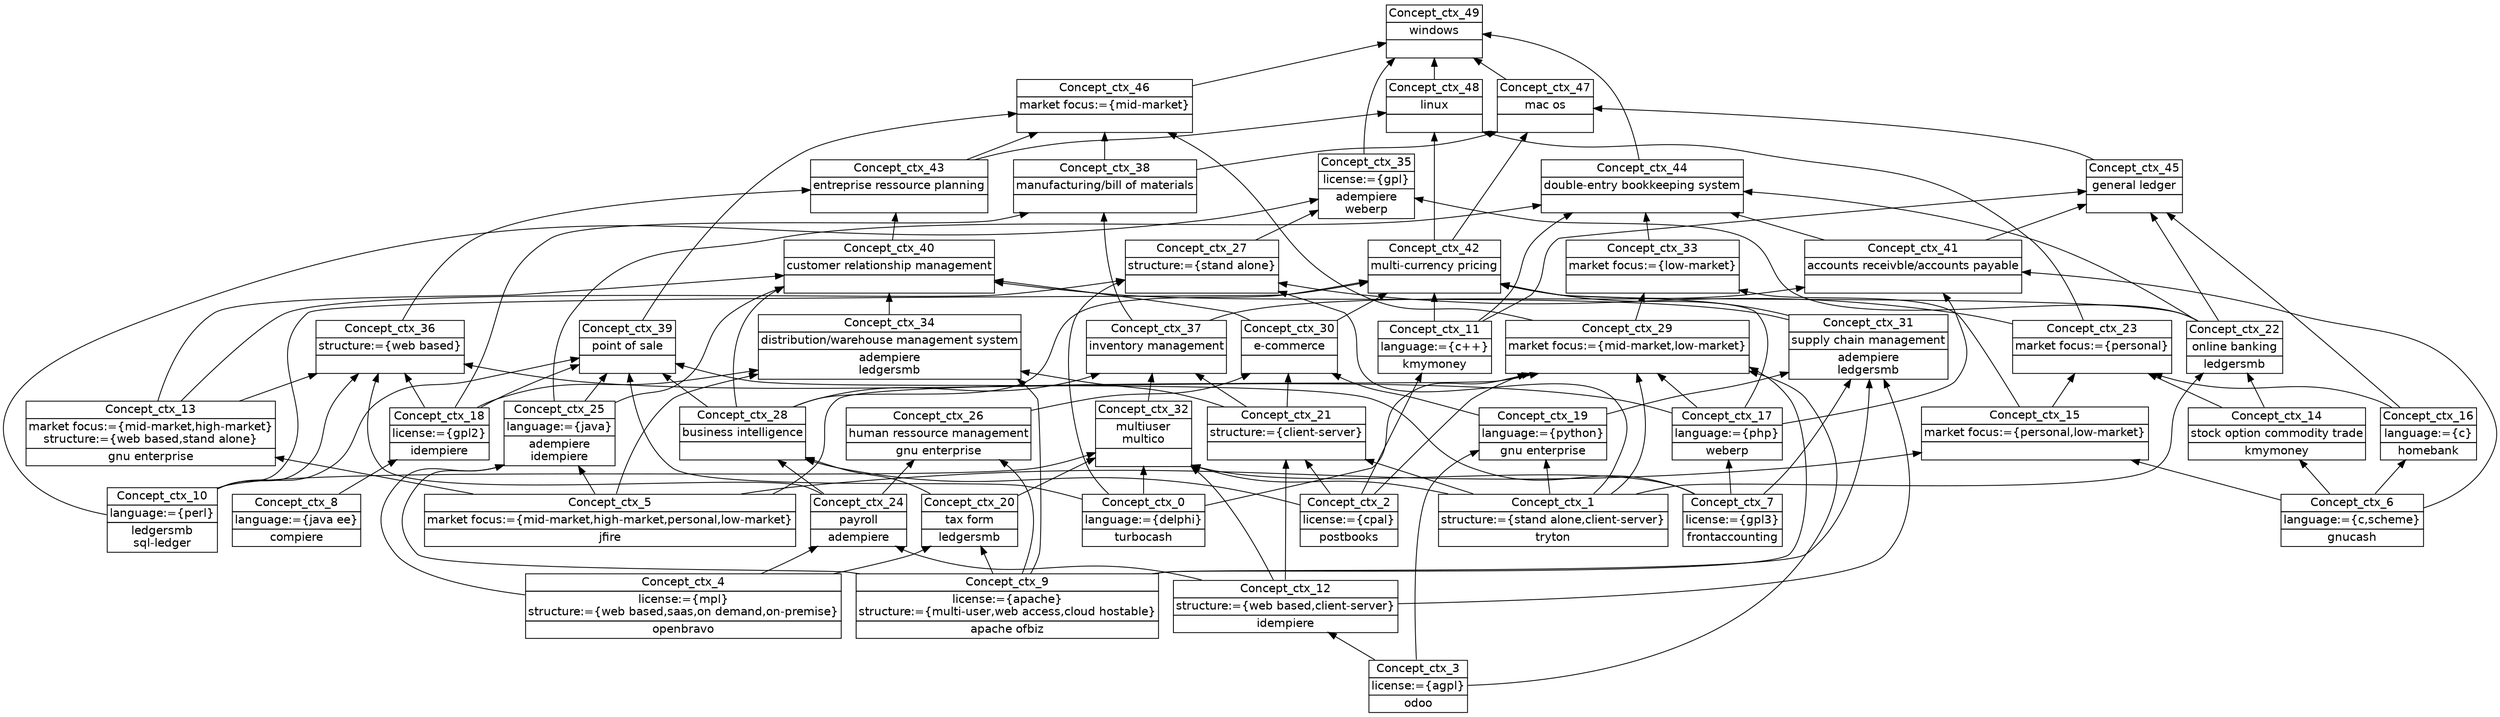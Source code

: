 digraph G { 
	rankdir=BT;
	margin=0;
	node [margin="0.03,0.03",fontname="DejaVu Sans"];
	ranksep=0.3;
	nodesep=0.2;
//graph[label="name:ctx,concept number:50,object number:18,attribute number:54"
0 [shape=none,label=<<table border="0" cellborder="1" cellspacing="0" port="p"><tr><td>Concept_ctx_7</td></tr><tr><td>license:={gpl3}<br/></td></tr><tr><td>frontaccounting<br/></td></tr></table>>];
16 [shape=none,label=<<table border="0" cellborder="1" cellspacing="0" port="p"><tr><td>Concept_ctx_5</td></tr><tr><td>market focus:={mid-market,high-market,personal,low-market}<br/></td></tr><tr><td>jfire<br/></td></tr></table>>];
2 [shape=none,label=<<table border="0" cellborder="1" cellspacing="0" port="p"><tr><td>Concept_ctx_9</td></tr><tr><td>license:={apache}<br/>structure:={multi-user,web access,cloud hostable}<br/></td></tr><tr><td>apache ofbiz<br/></td></tr></table>>];
3 [shape=none,label=<<table border="0" cellborder="1" cellspacing="0" port="p"><tr><td>Concept_ctx_2</td></tr><tr><td>license:={cpal}<br/></td></tr><tr><td>postbooks<br/></td></tr></table>>];
39 [shape=none,label=<<table border="0" cellborder="1" cellspacing="0" port="p"><tr><td>Concept_ctx_1</td></tr><tr><td>structure:={stand alone,client-server}<br/></td></tr><tr><td>tryton<br/></td></tr></table>>];
4 [shape=none,label=<<table border="0" cellborder="1" cellspacing="0" port="p"><tr><td>Concept_ctx_4</td></tr><tr><td>license:={mpl}<br/>structure:={web based,saas,on demand,on-premise}<br/></td></tr><tr><td>openbravo<br/></td></tr></table>>];
41 [shape=none,label=<<table border="0" cellborder="1" cellspacing="0" port="p"><tr><td>Concept_ctx_0</td></tr><tr><td>language:={delphi}<br/></td></tr><tr><td>turbocash<br/></td></tr></table>>];
46 [shape=none,label=<<table border="0" cellborder="1" cellspacing="0" port="p"><tr><td>Concept_ctx_8</td></tr><tr><td>language:={java ee}<br/></td></tr><tr><td>compiere<br/></td></tr></table>>];
6 [shape=none,label=<<table border="0" cellborder="1" cellspacing="0" port="p"><tr><td>Concept_ctx_3</td></tr><tr><td>license:={agpl}<br/></td></tr><tr><td>odoo<br/></td></tr></table>>];
13 [shape=none,label=<<table border="0" cellborder="1" cellspacing="0" port="p"><tr><td>Concept_ctx_13</td></tr><tr><td>market focus:={mid-market,high-market}<br/>structure:={web based,stand alone}<br/></td></tr><tr><td>gnu enterprise<br/></td></tr></table>>];
15 [shape=none,label=<<table border="0" cellborder="1" cellspacing="0" port="p"><tr><td>Concept_ctx_15</td></tr><tr><td>market focus:={personal,low-market}<br/></td></tr><tr><td><br/></td></tr></table>>];
24 [shape=none,label=<<table border="0" cellborder="1" cellspacing="0" port="p"><tr><td>Concept_ctx_14</td></tr><tr><td>stock option commodity trade<br/></td></tr><tr><td>kmymoney<br/></td></tr></table>>];
40 [shape=none,label=<<table border="0" cellborder="1" cellspacing="0" port="p"><tr><td>Concept_ctx_12</td></tr><tr><td>structure:={web based,client-server}<br/></td></tr><tr><td>idempiere<br/></td></tr></table>>];
43 [shape=none,label=<<table border="0" cellborder="1" cellspacing="0" port="p"><tr><td>Concept_ctx_11</td></tr><tr><td>language:={c++}<br/></td></tr><tr><td>kmymoney<br/></td></tr></table>>];
45 [shape=none,label=<<table border="0" cellborder="1" cellspacing="0" port="p"><tr><td>Concept_ctx_16</td></tr><tr><td>language:={c}<br/></td></tr><tr><td>homebank<br/></td></tr></table>>];
47 [shape=none,label=<<table border="0" cellborder="1" cellspacing="0" port="p"><tr><td>Concept_ctx_17</td></tr><tr><td>language:={php}<br/></td></tr><tr><td>weberp<br/></td></tr></table>>];
48 [shape=none,label=<<table border="0" cellborder="1" cellspacing="0" port="p"><tr><td>Concept_ctx_10</td></tr><tr><td>language:={perl}<br/></td></tr><tr><td>ledgersmb<br/>sql-ledger<br/></td></tr></table>>];
5 [shape=none,label=<<table border="0" cellborder="1" cellspacing="0" port="p"><tr><td>Concept_ctx_18</td></tr><tr><td>license:={gpl2}<br/></td></tr><tr><td>idempiere<br/></td></tr></table>>];
35 [shape=none,label=<<table border="0" cellborder="1" cellspacing="0" port="p"><tr><td>Concept_ctx_20</td></tr><tr><td>tax form<br/></td></tr><tr><td>ledgersmb<br/></td></tr></table>>];
42 [shape=none,label=<<table border="0" cellborder="1" cellspacing="0" port="p"><tr><td>Concept_ctx_19</td></tr><tr><td>language:={python}<br/></td></tr><tr><td>gnu enterprise<br/></td></tr></table>>];
11 [shape=none,label=<<table border="0" cellborder="1" cellspacing="0" port="p"><tr><td>Concept_ctx_23</td></tr><tr><td>market focus:={personal}<br/></td></tr><tr><td><br/></td></tr></table>>];
21 [shape=none,label=<<table border="0" cellborder="1" cellspacing="0" port="p"><tr><td>Concept_ctx_22</td></tr><tr><td>online banking<br/></td></tr><tr><td>ledgersmb<br/></td></tr></table>>];
25 [shape=none,label=<<table border="0" cellborder="1" cellspacing="0" port="p"><tr><td>Concept_ctx_24</td></tr><tr><td>payroll<br/></td></tr><tr><td>adempiere<br/></td></tr></table>>];
38 [shape=none,label=<<table border="0" cellborder="1" cellspacing="0" port="p"><tr><td>Concept_ctx_21</td></tr><tr><td>structure:={client-server}<br/></td></tr><tr><td><br/></td></tr></table>>];
44 [shape=none,label=<<table border="0" cellborder="1" cellspacing="0" port="p"><tr><td>Concept_ctx_25</td></tr><tr><td>language:={java}<br/></td></tr><tr><td>adempiere<br/>idempiere<br/></td></tr></table>>];
29 [shape=none,label=<<table border="0" cellborder="1" cellspacing="0" port="p"><tr><td>Concept_ctx_26</td></tr><tr><td>human ressource management<br/></td></tr><tr><td>gnu enterprise<br/></td></tr></table>>];
28 [shape=none,label=<<table border="0" cellborder="1" cellspacing="0" port="p"><tr><td>Concept_ctx_28</td></tr><tr><td>business intelligence<br/></td></tr><tr><td><br/></td></tr></table>>];
37 [shape=none,label=<<table border="0" cellborder="1" cellspacing="0" port="p"><tr><td>Concept_ctx_27</td></tr><tr><td>structure:={stand alone}<br/></td></tr><tr><td><br/></td></tr></table>>];
14 [shape=none,label=<<table border="0" cellborder="1" cellspacing="0" port="p"><tr><td>Concept_ctx_29</td></tr><tr><td>market focus:={mid-market,low-market}<br/></td></tr><tr><td><br/></td></tr></table>>];
23 [shape=none,label=<<table border="0" cellborder="1" cellspacing="0" port="p"><tr><td>Concept_ctx_30</td></tr><tr><td>e-commerce<br/></td></tr><tr><td><br/></td></tr></table>>];
31 [shape=none,label=<<table border="0" cellborder="1" cellspacing="0" port="p"><tr><td>Concept_ctx_31</td></tr><tr><td>supply chain management<br/></td></tr><tr><td>adempiere<br/>ledgersmb<br/></td></tr></table>>];
12 [shape=none,label=<<table border="0" cellborder="1" cellspacing="0" port="p"><tr><td>Concept_ctx_33</td></tr><tr><td>market focus:={low-market}<br/></td></tr><tr><td><br/></td></tr></table>>];
33 [shape=none,label=<<table border="0" cellborder="1" cellspacing="0" port="p"><tr><td>Concept_ctx_34</td></tr><tr><td>distribution/warehouse management system<br/></td></tr><tr><td>adempiere<br/>ledgersmb<br/></td></tr></table>>];
34 [shape=none,label=<<table border="0" cellborder="1" cellspacing="0" port="p"><tr><td>Concept_ctx_32</td></tr><tr><td>multiuser<br/>multico<br/></td></tr><tr><td><br/></td></tr></table>>];
1 [shape=none,label=<<table border="0" cellborder="1" cellspacing="0" port="p"><tr><td>Concept_ctx_35</td></tr><tr><td>license:={gpl}<br/></td></tr><tr><td>adempiere<br/>weberp<br/></td></tr></table>>];
32 [shape=none,label=<<table border="0" cellborder="1" cellspacing="0" port="p"><tr><td>Concept_ctx_37</td></tr><tr><td>inventory management<br/></td></tr><tr><td><br/></td></tr></table>>];
36 [shape=none,label=<<table border="0" cellborder="1" cellspacing="0" port="p"><tr><td>Concept_ctx_36</td></tr><tr><td>structure:={web based}<br/></td></tr><tr><td><br/></td></tr></table>>];
22 [shape=none,label=<<table border="0" cellborder="1" cellspacing="0" port="p"><tr><td>Concept_ctx_39</td></tr><tr><td>point of sale<br/></td></tr><tr><td><br/></td></tr></table>>];
27 [shape=none,label=<<table border="0" cellborder="1" cellspacing="0" port="p"><tr><td>Concept_ctx_40</td></tr><tr><td>customer relationship management<br/></td></tr><tr><td><br/></td></tr></table>>];
30 [shape=none,label=<<table border="0" cellborder="1" cellspacing="0" port="p"><tr><td>Concept_ctx_38</td></tr><tr><td>manufacturing/bill of materials<br/></td></tr><tr><td><br/></td></tr></table>>];
18 [shape=none,label=<<table border="0" cellborder="1" cellspacing="0" port="p"><tr><td>Concept_ctx_41</td></tr><tr><td>accounts receivble/accounts payable<br/></td></tr><tr><td><br/></td></tr></table>>];
20 [shape=none,label=<<table border="0" cellborder="1" cellspacing="0" port="p"><tr><td>Concept_ctx_42</td></tr><tr><td>multi-currency pricing<br/></td></tr><tr><td><br/></td></tr></table>>];
26 [shape=none,label=<<table border="0" cellborder="1" cellspacing="0" port="p"><tr><td>Concept_ctx_43</td></tr><tr><td>entreprise ressource planning<br/></td></tr><tr><td><br/></td></tr></table>>];
10 [shape=none,label=<<table border="0" cellborder="1" cellspacing="0" port="p"><tr><td>Concept_ctx_46</td></tr><tr><td>market focus:={mid-market}<br/></td></tr><tr><td><br/></td></tr></table>>];
17 [shape=none,label=<<table border="0" cellborder="1" cellspacing="0" port="p"><tr><td>Concept_ctx_45</td></tr><tr><td>general ledger<br/></td></tr><tr><td><br/></td></tr></table>>];
19 [shape=none,label=<<table border="0" cellborder="1" cellspacing="0" port="p"><tr><td>Concept_ctx_44</td></tr><tr><td>double-entry bookkeeping system<br/></td></tr><tr><td><br/></td></tr></table>>];
8 [shape=none,label=<<table border="0" cellborder="1" cellspacing="0" port="p"><tr><td>Concept_ctx_47</td></tr><tr><td>mac os<br/></td></tr><tr><td><br/></td></tr></table>>];
9 [shape=none,label=<<table border="0" cellborder="1" cellspacing="0" port="p"><tr><td>Concept_ctx_48</td></tr><tr><td>linux<br/></td></tr><tr><td><br/></td></tr></table>>];
7 [shape=none,label=<<table border="0" cellborder="1" cellspacing="0" port="p"><tr><td>Concept_ctx_49</td></tr><tr><td>windows<br/></td></tr><tr><td><br/></td></tr></table>>];
49 [shape=none,label=<<table border="0" cellborder="1" cellspacing="0" port="p"><tr><td>Concept_ctx_6</td></tr><tr><td>language:={c,scheme}<br/></td></tr><tr><td>gnucash<br/></td></tr></table>>];
	16:p -> 13:p
	16:p -> 15:p
	49:p -> 15:p
	49:p -> 24:p
	6:p -> 40:p
	3:p -> 43:p
	49:p -> 45:p
	0:p -> 47:p
	46:p -> 5:p
	4:p -> 35:p
	2:p -> 35:p
	6:p -> 42:p
	39:p -> 42:p
	45:p -> 11:p
	24:p -> 11:p
	15:p -> 11:p
	24:p -> 21:p
	39:p -> 21:p
	4:p -> 25:p
	40:p -> 25:p
	40:p -> 38:p
	39:p -> 38:p
	3:p -> 38:p
	4:p -> 44:p
	16:p -> 44:p
	2:p -> 44:p
	25:p -> 29:p
	2:p -> 29:p
	25:p -> 28:p
	35:p -> 28:p
	3:p -> 28:p
	13:p -> 37:p
	39:p -> 37:p
	41:p -> 37:p
	11:p -> 37:p
	16:p -> 14:p
	2:p -> 14:p
	3:p -> 14:p
	47:p -> 14:p
	39:p -> 14:p
	6:p -> 14:p
	41:p -> 14:p
	29:p -> 23:p
	38:p -> 23:p
	42:p -> 23:p
	40:p -> 31:p
	42:p -> 31:p
	0:p -> 31:p
	2:p -> 31:p
	15:p -> 12:p
	14:p -> 12:p
	16:p -> 33:p
	38:p -> 33:p
	5:p -> 33:p
	2:p -> 33:p
	40:p -> 34:p
	39:p -> 34:p
	48:p -> 34:p
	35:p -> 34:p
	0:p -> 34:p
	41:p -> 34:p
	21:p -> 1:p
	37:p -> 1:p
	48:p -> 1:p
	38:p -> 32:p
	28:p -> 32:p
	34:p -> 32:p
	47:p -> 36:p
	25:p -> 36:p
	13:p -> 36:p
	48:p -> 36:p
	5:p -> 36:p
	44:p -> 22:p
	48:p -> 22:p
	5:p -> 22:p
	28:p -> 22:p
	0:p -> 22:p
	41:p -> 22:p
	33:p -> 27:p
	23:p -> 27:p
	13:p -> 27:p
	28:p -> 27:p
	31:p -> 27:p
	44:p -> 27:p
	5:p -> 30:p
	32:p -> 30:p
	47:p -> 18:p
	32:p -> 18:p
	49:p -> 18:p
	43:p -> 20:p
	47:p -> 20:p
	21:p -> 20:p
	23:p -> 20:p
	48:p -> 20:p
	28:p -> 20:p
	31:p -> 20:p
	36:p -> 26:p
	27:p -> 26:p
	22:p -> 10:p
	26:p -> 10:p
	30:p -> 10:p
	14:p -> 10:p
	18:p -> 17:p
	21:p -> 17:p
	45:p -> 17:p
	43:p -> 17:p
	12:p -> 19:p
	18:p -> 19:p
	21:p -> 19:p
	43:p -> 19:p
	44:p -> 19:p
	17:p -> 8:p
	20:p -> 8:p
	30:p -> 8:p
	11:p -> 9:p
	26:p -> 9:p
	20:p -> 9:p
	9:p -> 7:p
	8:p -> 7:p
	1:p -> 7:p
	19:p -> 7:p
	10:p -> 7:p
}